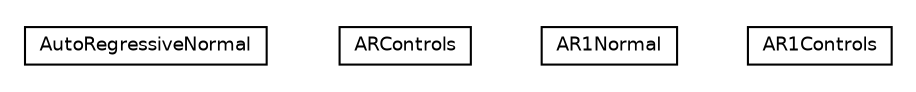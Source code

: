 #!/usr/local/bin/dot
#
# Class diagram 
# Generated by UMLGraph version 5.4 (http://www.umlgraph.org/)
#

digraph G {
	edge [fontname="Helvetica",fontsize=10,labelfontname="Helvetica",labelfontsize=10];
	node [fontname="Helvetica",fontsize=10,shape=plaintext];
	nodesep=0.25;
	ranksep=0.5;
	// jsl.utilities.random.ar.AutoRegressiveNormal
	c10737 [label=<<table title="jsl.utilities.random.ar.AutoRegressiveNormal" border="0" cellborder="1" cellspacing="0" cellpadding="2" port="p" href="./AutoRegressiveNormal.html">
		<tr><td><table border="0" cellspacing="0" cellpadding="1">
<tr><td align="center" balign="center"> AutoRegressiveNormal </td></tr>
		</table></td></tr>
		</table>>, URL="./AutoRegressiveNormal.html", fontname="Helvetica", fontcolor="black", fontsize=9.0];
	// jsl.utilities.random.ar.AutoRegressiveNormal.ARControls
	c10738 [label=<<table title="jsl.utilities.random.ar.AutoRegressiveNormal.ARControls" border="0" cellborder="1" cellspacing="0" cellpadding="2" port="p" href="./AutoRegressiveNormal.ARControls.html">
		<tr><td><table border="0" cellspacing="0" cellpadding="1">
<tr><td align="center" balign="center"> ARControls </td></tr>
		</table></td></tr>
		</table>>, URL="./AutoRegressiveNormal.ARControls.html", fontname="Helvetica", fontcolor="black", fontsize=9.0];
	// jsl.utilities.random.ar.AR1Normal
	c10739 [label=<<table title="jsl.utilities.random.ar.AR1Normal" border="0" cellborder="1" cellspacing="0" cellpadding="2" port="p" href="./AR1Normal.html">
		<tr><td><table border="0" cellspacing="0" cellpadding="1">
<tr><td align="center" balign="center"> AR1Normal </td></tr>
		</table></td></tr>
		</table>>, URL="./AR1Normal.html", fontname="Helvetica", fontcolor="black", fontsize=9.0];
	// jsl.utilities.random.ar.AR1Normal.AR1Controls
	c10740 [label=<<table title="jsl.utilities.random.ar.AR1Normal.AR1Controls" border="0" cellborder="1" cellspacing="0" cellpadding="2" port="p" href="./AR1Normal.AR1Controls.html">
		<tr><td><table border="0" cellspacing="0" cellpadding="1">
<tr><td align="center" balign="center"> AR1Controls </td></tr>
		</table></td></tr>
		</table>>, URL="./AR1Normal.AR1Controls.html", fontname="Helvetica", fontcolor="black", fontsize=9.0];
}

